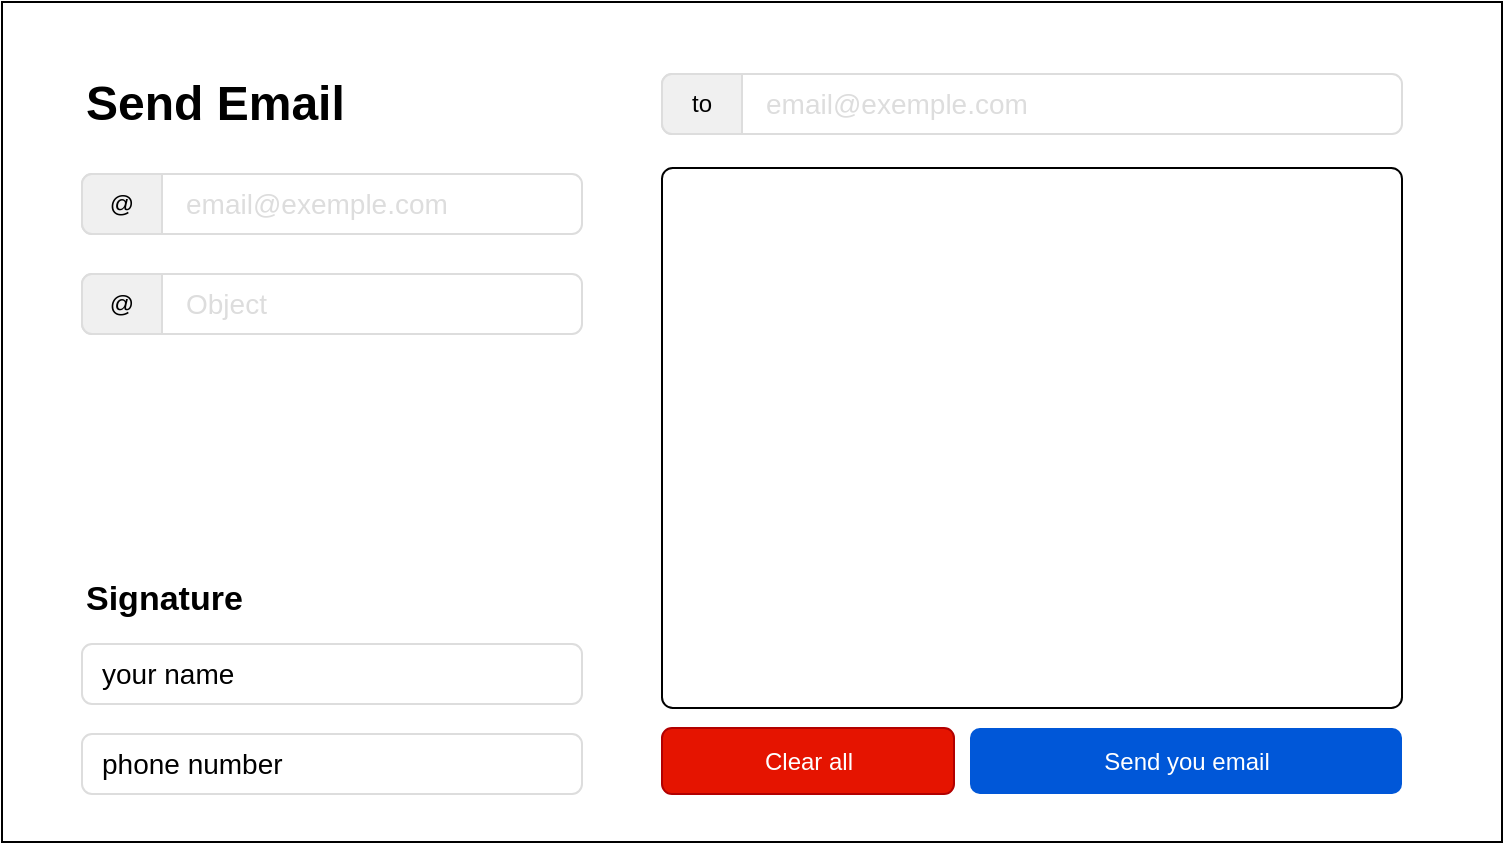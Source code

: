 <mxfile version="12.2.4"><diagram id="t4vIRgAPcICrdKby_Aud"><mxGraphModel dx="976" dy="559" grid="1" gridSize="10" guides="1" tooltips="1" connect="1" arrows="1" fold="1" page="1" pageScale="1" pageWidth="850" pageHeight="1100" math="0" shadow="0"><root><mxCell id="0"/><mxCell id="1" parent="0"/><mxCell id="2" value="" style="rounded=0;whiteSpace=wrap;html=1;" vertex="1" parent="1"><mxGeometry x="70" y="20" width="750" height="420" as="geometry"/></mxCell><mxCell id="27" value="" style="group" vertex="1" connectable="0" parent="1"><mxGeometry x="400" y="103" width="370" height="313" as="geometry"/></mxCell><mxCell id="6" value="" style="rounded=1;whiteSpace=wrap;html=1;arcSize=2;" vertex="1" parent="27"><mxGeometry width="370" height="270" as="geometry"/></mxCell><mxCell id="9" value="Send you email" style="rounded=1;fillColor=#0057D8;strokeColor=none;html=1;fontColor=#ffffff;align=center;verticalAlign=middle;fontStyle=0;fontSize=12" vertex="1" parent="27"><mxGeometry x="154" y="280" width="216" height="33" as="geometry"/></mxCell><mxCell id="10" value="Clear all" style="rounded=1;fillColor=#e51400;strokeColor=#B20000;html=1;align=center;verticalAlign=middle;fontStyle=0;fontSize=12;fontColor=#ffffff;" vertex="1" parent="27"><mxGeometry y="280" width="146" height="33" as="geometry"/></mxCell><mxCell id="28" value="email@exemple.com" style="html=1;shadow=0;dashed=0;shape=mxgraph.bootstrap.rrect;rSize=5;strokeColor=#dddddd;spacingLeft=50;fontSize=14;align=left;fontColor=#dddddd;whiteSpace=wrap;fillColor=none;" vertex="1" parent="1"><mxGeometry x="400" y="56" width="370" height="30" as="geometry"/></mxCell><mxCell id="29" value="to" style="html=1;shadow=0;dashed=0;shape=mxgraph.bootstrap.leftButton;rSize=5;strokeColor=#dddddd;fillColor=#f0f0f0;whiteSpace=wrap;resizeHeight=1;" vertex="1" parent="28"><mxGeometry width="40" height="30" relative="1" as="geometry"/></mxCell><mxCell id="5" value="Send Email" style="text;strokeColor=none;fillColor=none;html=1;fontSize=24;fontStyle=1;verticalAlign=middle;align=left;" vertex="1" parent="1"><mxGeometry x="110" y="46" width="160" height="50" as="geometry"/></mxCell><mxCell id="16" value="email@exemple.com" style="html=1;shadow=0;dashed=0;shape=mxgraph.bootstrap.rrect;rSize=5;strokeColor=#dddddd;spacingLeft=50;fontSize=14;align=left;fontColor=#dddddd;whiteSpace=wrap;fillColor=none;" vertex="1" parent="1"><mxGeometry x="110" y="106" width="250" height="30" as="geometry"/></mxCell><mxCell id="17" value="@" style="html=1;shadow=0;dashed=0;shape=mxgraph.bootstrap.leftButton;rSize=5;strokeColor=#dddddd;fillColor=#f0f0f0;whiteSpace=wrap;resizeHeight=1;" vertex="1" parent="16"><mxGeometry width="40" height="30" relative="1" as="geometry"/></mxCell><mxCell id="18" value="Object" style="html=1;shadow=0;dashed=0;shape=mxgraph.bootstrap.rrect;rSize=5;strokeColor=#dddddd;spacingLeft=50;fontSize=14;align=left;fontColor=#dddddd;whiteSpace=wrap;fillColor=none;" vertex="1" parent="1"><mxGeometry x="110" y="156" width="250" height="30" as="geometry"/></mxCell><mxCell id="19" value="@" style="html=1;shadow=0;dashed=0;shape=mxgraph.bootstrap.leftButton;rSize=5;strokeColor=#dddddd;fillColor=#f0f0f0;whiteSpace=wrap;resizeHeight=1;" vertex="1" parent="18"><mxGeometry width="40" height="30" relative="1" as="geometry"/></mxCell><mxCell id="25" value="" style="group" vertex="1" connectable="0" parent="1"><mxGeometry x="110" y="291" width="250" height="125" as="geometry"/></mxCell><mxCell id="24" value="" style="group" vertex="1" connectable="0" parent="25"><mxGeometry width="250" height="125" as="geometry"/></mxCell><mxCell id="21" value="&lt;font style=&quot;font-size: 17px&quot;&gt;Signature&lt;/font&gt;" style="text;strokeColor=none;fillColor=none;html=1;fontSize=24;fontStyle=1;verticalAlign=middle;align=left;" vertex="1" parent="24"><mxGeometry width="100" height="50" as="geometry"/></mxCell><mxCell id="22" value="your name" style="html=1;shadow=0;dashed=0;shape=mxgraph.bootstrap.rrect;rSize=5;strokeColor=#dddddd;fontSize=14;align=left;spacingLeft=8;whiteSpace=wrap;fillColor=none;" vertex="1" parent="24"><mxGeometry y="50" width="250" height="30" as="geometry"/></mxCell><mxCell id="23" value="phone number" style="html=1;shadow=0;dashed=0;shape=mxgraph.bootstrap.rrect;rSize=5;strokeColor=#dddddd;fontSize=14;align=left;spacingLeft=8;whiteSpace=wrap;fillColor=none;" vertex="1" parent="24"><mxGeometry y="95" width="250" height="30" as="geometry"/></mxCell></root></mxGraphModel></diagram></mxfile>